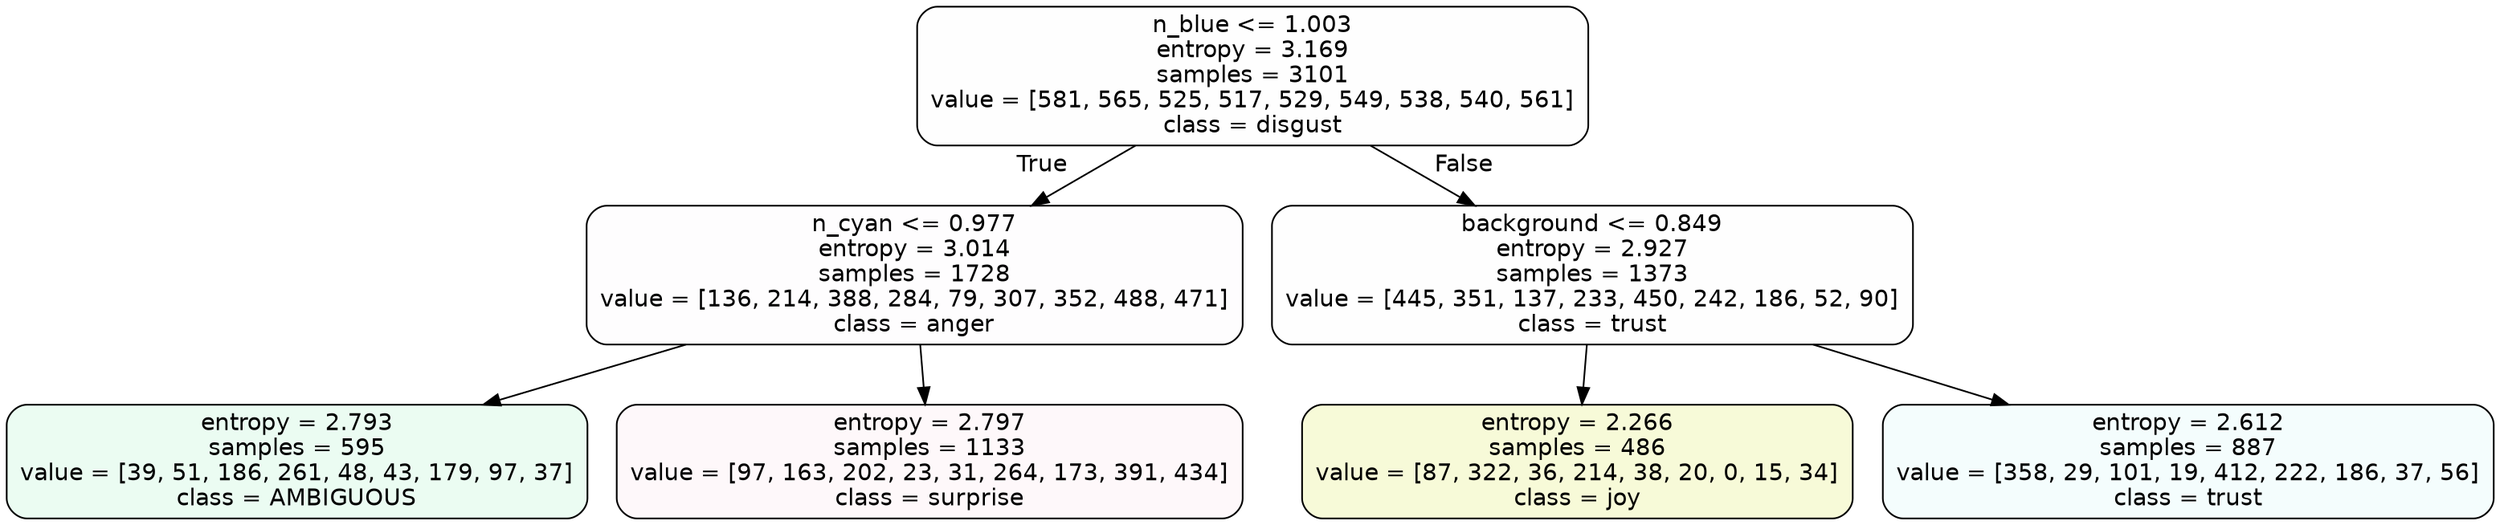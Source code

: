 digraph Tree {
node [shape=box, style="filled, rounded", color="black", fontname=helvetica] ;
edge [fontname=helvetica] ;
0 [label="n_blue <= 1.003\nentropy = 3.169\nsamples = 3101\nvalue = [581, 565, 525, 517, 529, 549, 538, 540, 561]\nclass = disgust", fillcolor="#e5813901"] ;
1 [label="n_cyan <= 0.977\nentropy = 3.014\nsamples = 1728\nvalue = [136, 214, 388, 284, 79, 307, 352, 488, 471]\nclass = anger", fillcolor="#e539d702"] ;
0 -> 1 [labeldistance=2.5, labelangle=45, headlabel="True"] ;
2 [label="entropy = 2.793\nsamples = 595\nvalue = [39, 51, 186, 261, 48, 43, 179, 97, 37]\nclass = AMBIGUOUS", fillcolor="#39e58119"] ;
1 -> 2 ;
3 [label="entropy = 2.797\nsamples = 1133\nvalue = [97, 163, 202, 23, 31, 264, 173, 391, 434]\nclass = surprise", fillcolor="#e5396408"] ;
1 -> 3 ;
4 [label="background <= 0.849\nentropy = 2.927\nsamples = 1373\nvalue = [445, 351, 137, 233, 450, 242, 186, 52, 90]\nclass = trust", fillcolor="#39d7e501"] ;
0 -> 4 [labeldistance=2.5, labelangle=-45, headlabel="False"] ;
5 [label="entropy = 2.266\nsamples = 486\nvalue = [87, 322, 36, 214, 38, 20, 0, 15, 34]\nclass = joy", fillcolor="#d7e53932"] ;
4 -> 5 ;
6 [label="entropy = 2.612\nsamples = 887\nvalue = [358, 29, 101, 19, 412, 222, 186, 37, 56]\nclass = trust", fillcolor="#39d7e50d"] ;
4 -> 6 ;
}